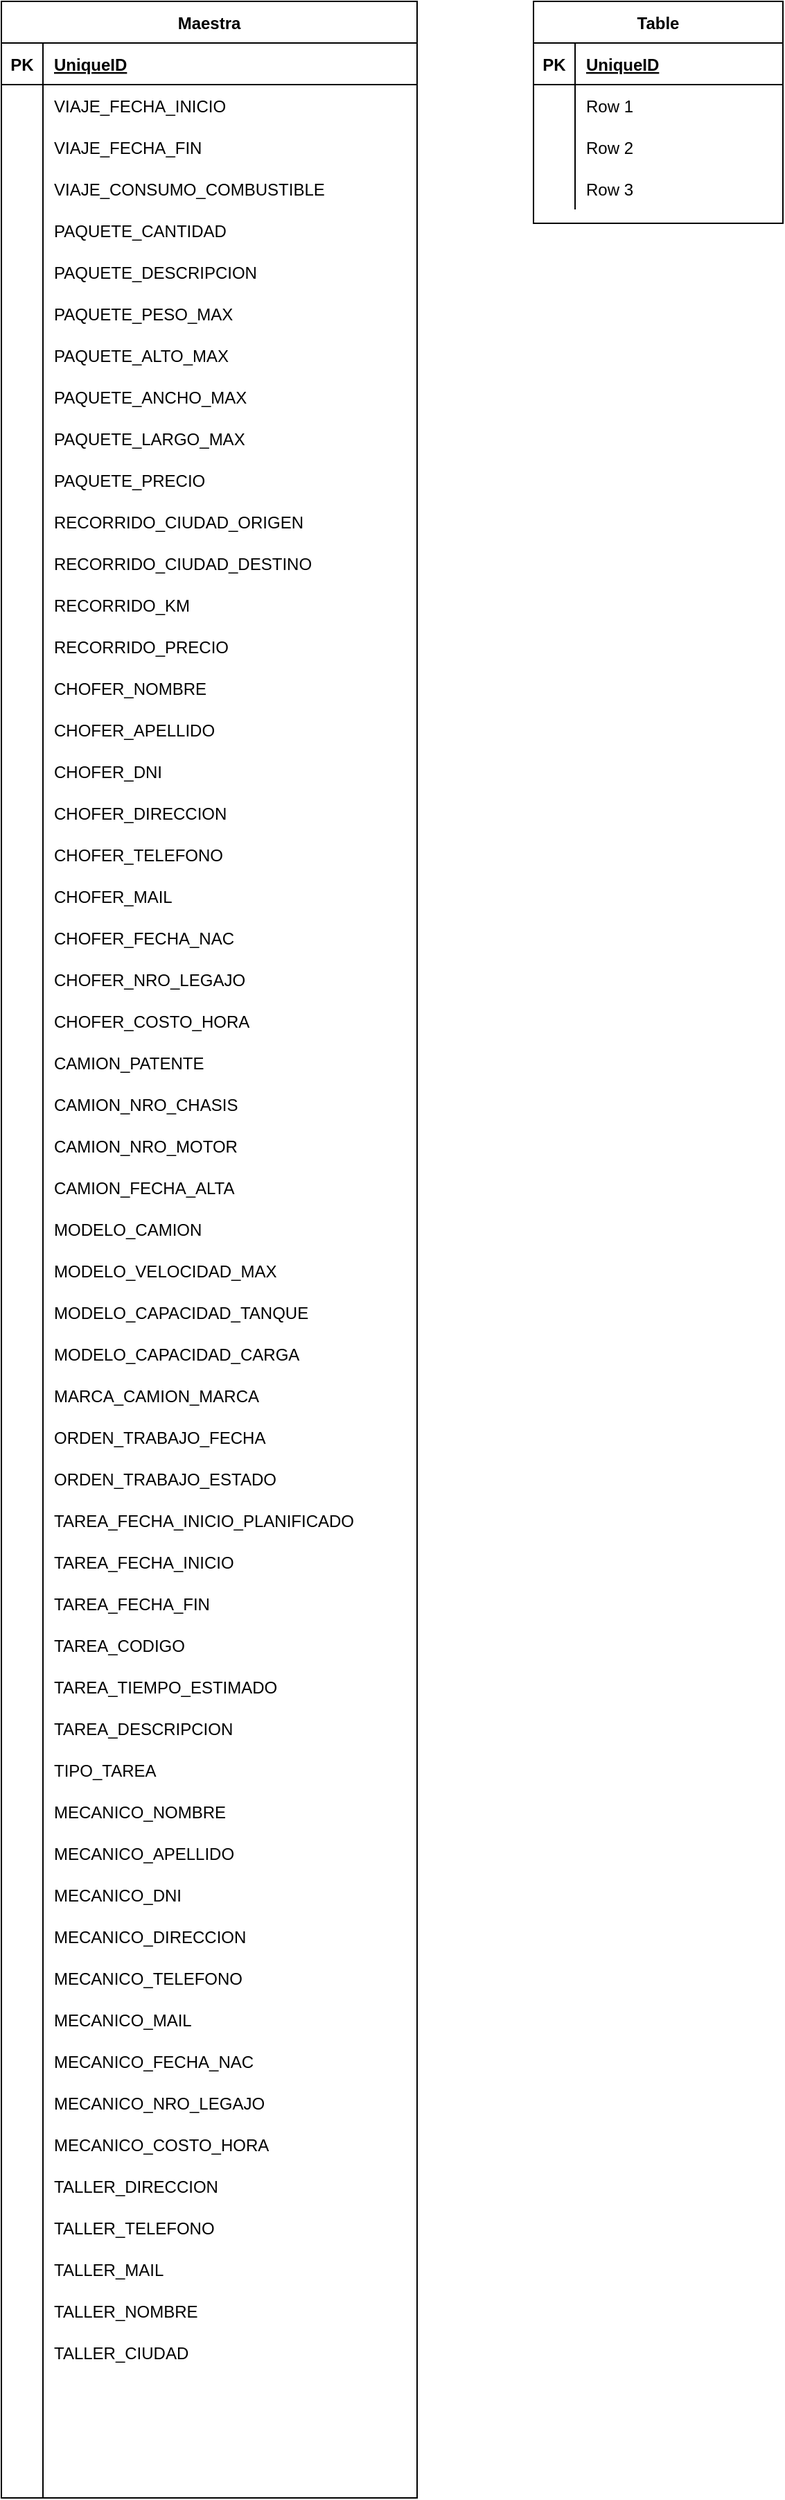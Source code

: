 <mxfile version="14.9.6" type="device"><diagram id="6IigSW5zbwEDqUWG30RW" name="Página-1"><mxGraphModel dx="1320" dy="510" grid="1" gridSize="10" guides="1" tooltips="1" connect="1" arrows="1" fold="1" page="1" pageScale="1" pageWidth="827" pageHeight="1169" math="0" shadow="0"><root><mxCell id="0"/><mxCell id="1" parent="0"/><mxCell id="L3CfLS9jrRyJnpyv8TBC-4" value="Maestra" style="shape=table;startSize=30;container=1;collapsible=1;childLayout=tableLayout;fixedRows=1;rowLines=0;fontStyle=1;align=center;resizeLast=1;" vertex="1" parent="1"><mxGeometry x="30" y="30" width="300" height="1800" as="geometry"/></mxCell><mxCell id="L3CfLS9jrRyJnpyv8TBC-5" value="" style="shape=partialRectangle;collapsible=0;dropTarget=0;pointerEvents=0;fillColor=none;top=0;left=0;bottom=1;right=0;points=[[0,0.5],[1,0.5]];portConstraint=eastwest;" vertex="1" parent="L3CfLS9jrRyJnpyv8TBC-4"><mxGeometry y="30" width="300" height="30" as="geometry"/></mxCell><mxCell id="L3CfLS9jrRyJnpyv8TBC-6" value="PK" style="shape=partialRectangle;connectable=0;fillColor=none;top=0;left=0;bottom=0;right=0;fontStyle=1;overflow=hidden;" vertex="1" parent="L3CfLS9jrRyJnpyv8TBC-5"><mxGeometry width="30" height="30" as="geometry"/></mxCell><mxCell id="L3CfLS9jrRyJnpyv8TBC-7" value="UniqueID" style="shape=partialRectangle;connectable=0;fillColor=none;top=0;left=0;bottom=0;right=0;align=left;spacingLeft=6;fontStyle=5;overflow=hidden;" vertex="1" parent="L3CfLS9jrRyJnpyv8TBC-5"><mxGeometry x="30" width="270" height="30" as="geometry"/></mxCell><mxCell id="L3CfLS9jrRyJnpyv8TBC-8" value="" style="shape=partialRectangle;collapsible=0;dropTarget=0;pointerEvents=0;fillColor=none;top=0;left=0;bottom=0;right=0;points=[[0,0.5],[1,0.5]];portConstraint=eastwest;" vertex="1" parent="L3CfLS9jrRyJnpyv8TBC-4"><mxGeometry y="60" width="300" height="30" as="geometry"/></mxCell><mxCell id="L3CfLS9jrRyJnpyv8TBC-9" value="" style="shape=partialRectangle;connectable=0;fillColor=none;top=0;left=0;bottom=0;right=0;editable=1;overflow=hidden;" vertex="1" parent="L3CfLS9jrRyJnpyv8TBC-8"><mxGeometry width="30" height="30" as="geometry"/></mxCell><mxCell id="L3CfLS9jrRyJnpyv8TBC-10" value="VIAJE_FECHA_INICIO" style="shape=partialRectangle;connectable=0;fillColor=none;top=0;left=0;bottom=0;right=0;align=left;spacingLeft=6;overflow=hidden;" vertex="1" parent="L3CfLS9jrRyJnpyv8TBC-8"><mxGeometry x="30" width="270" height="30" as="geometry"/></mxCell><mxCell id="L3CfLS9jrRyJnpyv8TBC-11" value="" style="shape=partialRectangle;collapsible=0;dropTarget=0;pointerEvents=0;fillColor=none;top=0;left=0;bottom=0;right=0;points=[[0,0.5],[1,0.5]];portConstraint=eastwest;" vertex="1" parent="L3CfLS9jrRyJnpyv8TBC-4"><mxGeometry y="90" width="300" height="30" as="geometry"/></mxCell><mxCell id="L3CfLS9jrRyJnpyv8TBC-12" value="" style="shape=partialRectangle;connectable=0;fillColor=none;top=0;left=0;bottom=0;right=0;editable=1;overflow=hidden;" vertex="1" parent="L3CfLS9jrRyJnpyv8TBC-11"><mxGeometry width="30" height="30" as="geometry"/></mxCell><mxCell id="L3CfLS9jrRyJnpyv8TBC-13" value="VIAJE_FECHA_FIN" style="shape=partialRectangle;connectable=0;fillColor=none;top=0;left=0;bottom=0;right=0;align=left;spacingLeft=6;overflow=hidden;" vertex="1" parent="L3CfLS9jrRyJnpyv8TBC-11"><mxGeometry x="30" width="270" height="30" as="geometry"/></mxCell><mxCell id="L3CfLS9jrRyJnpyv8TBC-14" value="" style="shape=partialRectangle;collapsible=0;dropTarget=0;pointerEvents=0;fillColor=none;top=0;left=0;bottom=0;right=0;points=[[0,0.5],[1,0.5]];portConstraint=eastwest;" vertex="1" parent="L3CfLS9jrRyJnpyv8TBC-4"><mxGeometry y="120" width="300" height="30" as="geometry"/></mxCell><mxCell id="L3CfLS9jrRyJnpyv8TBC-15" value="" style="shape=partialRectangle;connectable=0;fillColor=none;top=0;left=0;bottom=0;right=0;editable=1;overflow=hidden;" vertex="1" parent="L3CfLS9jrRyJnpyv8TBC-14"><mxGeometry width="30" height="30" as="geometry"/></mxCell><mxCell id="L3CfLS9jrRyJnpyv8TBC-16" value="VIAJE_CONSUMO_COMBUSTIBLE" style="shape=partialRectangle;connectable=0;fillColor=none;top=0;left=0;bottom=0;right=0;align=left;spacingLeft=6;overflow=hidden;" vertex="1" parent="L3CfLS9jrRyJnpyv8TBC-14"><mxGeometry x="30" width="270" height="30" as="geometry"/></mxCell><mxCell id="L3CfLS9jrRyJnpyv8TBC-25" value="" style="shape=partialRectangle;collapsible=0;dropTarget=0;pointerEvents=0;fillColor=none;top=0;left=0;bottom=0;right=0;points=[[0,0.5],[1,0.5]];portConstraint=eastwest;" vertex="1" parent="L3CfLS9jrRyJnpyv8TBC-4"><mxGeometry y="150" width="300" height="30" as="geometry"/></mxCell><mxCell id="L3CfLS9jrRyJnpyv8TBC-26" value="" style="shape=partialRectangle;connectable=0;fillColor=none;top=0;left=0;bottom=0;right=0;editable=1;overflow=hidden;" vertex="1" parent="L3CfLS9jrRyJnpyv8TBC-25"><mxGeometry width="30" height="30" as="geometry"/></mxCell><mxCell id="L3CfLS9jrRyJnpyv8TBC-27" value="PAQUETE_CANTIDAD" style="shape=partialRectangle;connectable=0;fillColor=none;top=0;left=0;bottom=0;right=0;align=left;spacingLeft=6;overflow=hidden;" vertex="1" parent="L3CfLS9jrRyJnpyv8TBC-25"><mxGeometry x="30" width="270" height="30" as="geometry"/></mxCell><mxCell id="L3CfLS9jrRyJnpyv8TBC-28" value="" style="shape=partialRectangle;collapsible=0;dropTarget=0;pointerEvents=0;fillColor=none;top=0;left=0;bottom=0;right=0;points=[[0,0.5],[1,0.5]];portConstraint=eastwest;" vertex="1" parent="L3CfLS9jrRyJnpyv8TBC-4"><mxGeometry y="180" width="300" height="30" as="geometry"/></mxCell><mxCell id="L3CfLS9jrRyJnpyv8TBC-29" value="" style="shape=partialRectangle;connectable=0;fillColor=none;top=0;left=0;bottom=0;right=0;editable=1;overflow=hidden;" vertex="1" parent="L3CfLS9jrRyJnpyv8TBC-28"><mxGeometry width="30" height="30" as="geometry"/></mxCell><mxCell id="L3CfLS9jrRyJnpyv8TBC-30" value="PAQUETE_DESCRIPCION" style="shape=partialRectangle;connectable=0;fillColor=none;top=0;left=0;bottom=0;right=0;align=left;spacingLeft=6;overflow=hidden;" vertex="1" parent="L3CfLS9jrRyJnpyv8TBC-28"><mxGeometry x="30" width="270" height="30" as="geometry"/></mxCell><mxCell id="L3CfLS9jrRyJnpyv8TBC-31" value="" style="shape=partialRectangle;collapsible=0;dropTarget=0;pointerEvents=0;fillColor=none;top=0;left=0;bottom=0;right=0;points=[[0,0.5],[1,0.5]];portConstraint=eastwest;" vertex="1" parent="L3CfLS9jrRyJnpyv8TBC-4"><mxGeometry y="210" width="300" height="30" as="geometry"/></mxCell><mxCell id="L3CfLS9jrRyJnpyv8TBC-32" value="" style="shape=partialRectangle;connectable=0;fillColor=none;top=0;left=0;bottom=0;right=0;editable=1;overflow=hidden;" vertex="1" parent="L3CfLS9jrRyJnpyv8TBC-31"><mxGeometry width="30" height="30" as="geometry"/></mxCell><mxCell id="L3CfLS9jrRyJnpyv8TBC-33" value="PAQUETE_PESO_MAX" style="shape=partialRectangle;connectable=0;fillColor=none;top=0;left=0;bottom=0;right=0;align=left;spacingLeft=6;overflow=hidden;" vertex="1" parent="L3CfLS9jrRyJnpyv8TBC-31"><mxGeometry x="30" width="270" height="30" as="geometry"/></mxCell><mxCell id="L3CfLS9jrRyJnpyv8TBC-34" value="" style="shape=partialRectangle;collapsible=0;dropTarget=0;pointerEvents=0;fillColor=none;top=0;left=0;bottom=0;right=0;points=[[0,0.5],[1,0.5]];portConstraint=eastwest;" vertex="1" parent="L3CfLS9jrRyJnpyv8TBC-4"><mxGeometry y="240" width="300" height="30" as="geometry"/></mxCell><mxCell id="L3CfLS9jrRyJnpyv8TBC-35" value="" style="shape=partialRectangle;connectable=0;fillColor=none;top=0;left=0;bottom=0;right=0;editable=1;overflow=hidden;" vertex="1" parent="L3CfLS9jrRyJnpyv8TBC-34"><mxGeometry width="30" height="30" as="geometry"/></mxCell><mxCell id="L3CfLS9jrRyJnpyv8TBC-36" value="PAQUETE_ALTO_MAX" style="shape=partialRectangle;connectable=0;fillColor=none;top=0;left=0;bottom=0;right=0;align=left;spacingLeft=6;overflow=hidden;" vertex="1" parent="L3CfLS9jrRyJnpyv8TBC-34"><mxGeometry x="30" width="270" height="30" as="geometry"/></mxCell><mxCell id="L3CfLS9jrRyJnpyv8TBC-37" value="" style="shape=partialRectangle;collapsible=0;dropTarget=0;pointerEvents=0;fillColor=none;top=0;left=0;bottom=0;right=0;points=[[0,0.5],[1,0.5]];portConstraint=eastwest;" vertex="1" parent="L3CfLS9jrRyJnpyv8TBC-4"><mxGeometry y="270" width="300" height="30" as="geometry"/></mxCell><mxCell id="L3CfLS9jrRyJnpyv8TBC-38" value="" style="shape=partialRectangle;connectable=0;fillColor=none;top=0;left=0;bottom=0;right=0;editable=1;overflow=hidden;" vertex="1" parent="L3CfLS9jrRyJnpyv8TBC-37"><mxGeometry width="30" height="30" as="geometry"/></mxCell><mxCell id="L3CfLS9jrRyJnpyv8TBC-39" value="PAQUETE_ANCHO_MAX" style="shape=partialRectangle;connectable=0;fillColor=none;top=0;left=0;bottom=0;right=0;align=left;spacingLeft=6;overflow=hidden;" vertex="1" parent="L3CfLS9jrRyJnpyv8TBC-37"><mxGeometry x="30" width="270" height="30" as="geometry"/></mxCell><mxCell id="L3CfLS9jrRyJnpyv8TBC-40" value="" style="shape=partialRectangle;collapsible=0;dropTarget=0;pointerEvents=0;fillColor=none;top=0;left=0;bottom=0;right=0;points=[[0,0.5],[1,0.5]];portConstraint=eastwest;" vertex="1" parent="L3CfLS9jrRyJnpyv8TBC-4"><mxGeometry y="300" width="300" height="30" as="geometry"/></mxCell><mxCell id="L3CfLS9jrRyJnpyv8TBC-41" value="" style="shape=partialRectangle;connectable=0;fillColor=none;top=0;left=0;bottom=0;right=0;editable=1;overflow=hidden;" vertex="1" parent="L3CfLS9jrRyJnpyv8TBC-40"><mxGeometry width="30" height="30" as="geometry"/></mxCell><mxCell id="L3CfLS9jrRyJnpyv8TBC-42" value="PAQUETE_LARGO_MAX" style="shape=partialRectangle;connectable=0;fillColor=none;top=0;left=0;bottom=0;right=0;align=left;spacingLeft=6;overflow=hidden;" vertex="1" parent="L3CfLS9jrRyJnpyv8TBC-40"><mxGeometry x="30" width="270" height="30" as="geometry"/></mxCell><mxCell id="L3CfLS9jrRyJnpyv8TBC-43" value="" style="shape=partialRectangle;collapsible=0;dropTarget=0;pointerEvents=0;fillColor=none;top=0;left=0;bottom=0;right=0;points=[[0,0.5],[1,0.5]];portConstraint=eastwest;" vertex="1" parent="L3CfLS9jrRyJnpyv8TBC-4"><mxGeometry y="330" width="300" height="30" as="geometry"/></mxCell><mxCell id="L3CfLS9jrRyJnpyv8TBC-44" value="" style="shape=partialRectangle;connectable=0;fillColor=none;top=0;left=0;bottom=0;right=0;editable=1;overflow=hidden;" vertex="1" parent="L3CfLS9jrRyJnpyv8TBC-43"><mxGeometry width="30" height="30" as="geometry"/></mxCell><mxCell id="L3CfLS9jrRyJnpyv8TBC-45" value="PAQUETE_PRECIO" style="shape=partialRectangle;connectable=0;fillColor=none;top=0;left=0;bottom=0;right=0;align=left;spacingLeft=6;overflow=hidden;" vertex="1" parent="L3CfLS9jrRyJnpyv8TBC-43"><mxGeometry x="30" width="270" height="30" as="geometry"/></mxCell><mxCell id="L3CfLS9jrRyJnpyv8TBC-46" value="" style="shape=partialRectangle;collapsible=0;dropTarget=0;pointerEvents=0;fillColor=none;top=0;left=0;bottom=0;right=0;points=[[0,0.5],[1,0.5]];portConstraint=eastwest;" vertex="1" parent="L3CfLS9jrRyJnpyv8TBC-4"><mxGeometry y="360" width="300" height="30" as="geometry"/></mxCell><mxCell id="L3CfLS9jrRyJnpyv8TBC-47" value="" style="shape=partialRectangle;connectable=0;fillColor=none;top=0;left=0;bottom=0;right=0;editable=1;overflow=hidden;" vertex="1" parent="L3CfLS9jrRyJnpyv8TBC-46"><mxGeometry width="30" height="30" as="geometry"/></mxCell><mxCell id="L3CfLS9jrRyJnpyv8TBC-48" value="RECORRIDO_CIUDAD_ORIGEN" style="shape=partialRectangle;connectable=0;fillColor=none;top=0;left=0;bottom=0;right=0;align=left;spacingLeft=6;overflow=hidden;" vertex="1" parent="L3CfLS9jrRyJnpyv8TBC-46"><mxGeometry x="30" width="270" height="30" as="geometry"/></mxCell><mxCell id="L3CfLS9jrRyJnpyv8TBC-49" value="" style="shape=partialRectangle;collapsible=0;dropTarget=0;pointerEvents=0;fillColor=none;top=0;left=0;bottom=0;right=0;points=[[0,0.5],[1,0.5]];portConstraint=eastwest;" vertex="1" parent="L3CfLS9jrRyJnpyv8TBC-4"><mxGeometry y="390" width="300" height="30" as="geometry"/></mxCell><mxCell id="L3CfLS9jrRyJnpyv8TBC-50" value="" style="shape=partialRectangle;connectable=0;fillColor=none;top=0;left=0;bottom=0;right=0;editable=1;overflow=hidden;" vertex="1" parent="L3CfLS9jrRyJnpyv8TBC-49"><mxGeometry width="30" height="30" as="geometry"/></mxCell><mxCell id="L3CfLS9jrRyJnpyv8TBC-51" value="RECORRIDO_CIUDAD_DESTINO" style="shape=partialRectangle;connectable=0;fillColor=none;top=0;left=0;bottom=0;right=0;align=left;spacingLeft=6;overflow=hidden;" vertex="1" parent="L3CfLS9jrRyJnpyv8TBC-49"><mxGeometry x="30" width="270" height="30" as="geometry"/></mxCell><mxCell id="L3CfLS9jrRyJnpyv8TBC-52" value="" style="shape=partialRectangle;collapsible=0;dropTarget=0;pointerEvents=0;fillColor=none;top=0;left=0;bottom=0;right=0;points=[[0,0.5],[1,0.5]];portConstraint=eastwest;" vertex="1" parent="L3CfLS9jrRyJnpyv8TBC-4"><mxGeometry y="420" width="300" height="30" as="geometry"/></mxCell><mxCell id="L3CfLS9jrRyJnpyv8TBC-53" value="" style="shape=partialRectangle;connectable=0;fillColor=none;top=0;left=0;bottom=0;right=0;editable=1;overflow=hidden;" vertex="1" parent="L3CfLS9jrRyJnpyv8TBC-52"><mxGeometry width="30" height="30" as="geometry"/></mxCell><mxCell id="L3CfLS9jrRyJnpyv8TBC-54" value="RECORRIDO_KM" style="shape=partialRectangle;connectable=0;fillColor=none;top=0;left=0;bottom=0;right=0;align=left;spacingLeft=6;overflow=hidden;" vertex="1" parent="L3CfLS9jrRyJnpyv8TBC-52"><mxGeometry x="30" width="270" height="30" as="geometry"/></mxCell><mxCell id="L3CfLS9jrRyJnpyv8TBC-55" value="" style="shape=partialRectangle;collapsible=0;dropTarget=0;pointerEvents=0;fillColor=none;top=0;left=0;bottom=0;right=0;points=[[0,0.5],[1,0.5]];portConstraint=eastwest;" vertex="1" parent="L3CfLS9jrRyJnpyv8TBC-4"><mxGeometry y="450" width="300" height="30" as="geometry"/></mxCell><mxCell id="L3CfLS9jrRyJnpyv8TBC-56" value="" style="shape=partialRectangle;connectable=0;fillColor=none;top=0;left=0;bottom=0;right=0;editable=1;overflow=hidden;" vertex="1" parent="L3CfLS9jrRyJnpyv8TBC-55"><mxGeometry width="30" height="30" as="geometry"/></mxCell><mxCell id="L3CfLS9jrRyJnpyv8TBC-57" value="RECORRIDO_PRECIO" style="shape=partialRectangle;connectable=0;fillColor=none;top=0;left=0;bottom=0;right=0;align=left;spacingLeft=6;overflow=hidden;" vertex="1" parent="L3CfLS9jrRyJnpyv8TBC-55"><mxGeometry x="30" width="270" height="30" as="geometry"/></mxCell><mxCell id="L3CfLS9jrRyJnpyv8TBC-58" value="" style="shape=partialRectangle;collapsible=0;dropTarget=0;pointerEvents=0;fillColor=none;top=0;left=0;bottom=0;right=0;points=[[0,0.5],[1,0.5]];portConstraint=eastwest;" vertex="1" parent="L3CfLS9jrRyJnpyv8TBC-4"><mxGeometry y="480" width="300" height="30" as="geometry"/></mxCell><mxCell id="L3CfLS9jrRyJnpyv8TBC-59" value="" style="shape=partialRectangle;connectable=0;fillColor=none;top=0;left=0;bottom=0;right=0;editable=1;overflow=hidden;" vertex="1" parent="L3CfLS9jrRyJnpyv8TBC-58"><mxGeometry width="30" height="30" as="geometry"/></mxCell><mxCell id="L3CfLS9jrRyJnpyv8TBC-60" value="CHOFER_NOMBRE" style="shape=partialRectangle;connectable=0;fillColor=none;top=0;left=0;bottom=0;right=0;align=left;spacingLeft=6;overflow=hidden;" vertex="1" parent="L3CfLS9jrRyJnpyv8TBC-58"><mxGeometry x="30" width="270" height="30" as="geometry"/></mxCell><mxCell id="L3CfLS9jrRyJnpyv8TBC-61" value="" style="shape=partialRectangle;collapsible=0;dropTarget=0;pointerEvents=0;fillColor=none;top=0;left=0;bottom=0;right=0;points=[[0,0.5],[1,0.5]];portConstraint=eastwest;" vertex="1" parent="L3CfLS9jrRyJnpyv8TBC-4"><mxGeometry y="510" width="300" height="30" as="geometry"/></mxCell><mxCell id="L3CfLS9jrRyJnpyv8TBC-62" value="" style="shape=partialRectangle;connectable=0;fillColor=none;top=0;left=0;bottom=0;right=0;editable=1;overflow=hidden;" vertex="1" parent="L3CfLS9jrRyJnpyv8TBC-61"><mxGeometry width="30" height="30" as="geometry"/></mxCell><mxCell id="L3CfLS9jrRyJnpyv8TBC-63" value="CHOFER_APELLIDO" style="shape=partialRectangle;connectable=0;fillColor=none;top=0;left=0;bottom=0;right=0;align=left;spacingLeft=6;overflow=hidden;" vertex="1" parent="L3CfLS9jrRyJnpyv8TBC-61"><mxGeometry x="30" width="270" height="30" as="geometry"/></mxCell><mxCell id="L3CfLS9jrRyJnpyv8TBC-64" value="" style="shape=partialRectangle;collapsible=0;dropTarget=0;pointerEvents=0;fillColor=none;top=0;left=0;bottom=0;right=0;points=[[0,0.5],[1,0.5]];portConstraint=eastwest;" vertex="1" parent="L3CfLS9jrRyJnpyv8TBC-4"><mxGeometry y="540" width="300" height="30" as="geometry"/></mxCell><mxCell id="L3CfLS9jrRyJnpyv8TBC-65" value="" style="shape=partialRectangle;connectable=0;fillColor=none;top=0;left=0;bottom=0;right=0;editable=1;overflow=hidden;" vertex="1" parent="L3CfLS9jrRyJnpyv8TBC-64"><mxGeometry width="30" height="30" as="geometry"/></mxCell><mxCell id="L3CfLS9jrRyJnpyv8TBC-66" value="CHOFER_DNI" style="shape=partialRectangle;connectable=0;fillColor=none;top=0;left=0;bottom=0;right=0;align=left;spacingLeft=6;overflow=hidden;" vertex="1" parent="L3CfLS9jrRyJnpyv8TBC-64"><mxGeometry x="30" width="270" height="30" as="geometry"/></mxCell><mxCell id="L3CfLS9jrRyJnpyv8TBC-67" value="" style="shape=partialRectangle;collapsible=0;dropTarget=0;pointerEvents=0;fillColor=none;top=0;left=0;bottom=0;right=0;points=[[0,0.5],[1,0.5]];portConstraint=eastwest;" vertex="1" parent="L3CfLS9jrRyJnpyv8TBC-4"><mxGeometry y="570" width="300" height="30" as="geometry"/></mxCell><mxCell id="L3CfLS9jrRyJnpyv8TBC-68" value="" style="shape=partialRectangle;connectable=0;fillColor=none;top=0;left=0;bottom=0;right=0;editable=1;overflow=hidden;" vertex="1" parent="L3CfLS9jrRyJnpyv8TBC-67"><mxGeometry width="30" height="30" as="geometry"/></mxCell><mxCell id="L3CfLS9jrRyJnpyv8TBC-69" value="CHOFER_DIRECCION" style="shape=partialRectangle;connectable=0;fillColor=none;top=0;left=0;bottom=0;right=0;align=left;spacingLeft=6;overflow=hidden;" vertex="1" parent="L3CfLS9jrRyJnpyv8TBC-67"><mxGeometry x="30" width="270" height="30" as="geometry"/></mxCell><mxCell id="L3CfLS9jrRyJnpyv8TBC-70" value="" style="shape=partialRectangle;collapsible=0;dropTarget=0;pointerEvents=0;fillColor=none;top=0;left=0;bottom=0;right=0;points=[[0,0.5],[1,0.5]];portConstraint=eastwest;" vertex="1" parent="L3CfLS9jrRyJnpyv8TBC-4"><mxGeometry y="600" width="300" height="30" as="geometry"/></mxCell><mxCell id="L3CfLS9jrRyJnpyv8TBC-71" value="" style="shape=partialRectangle;connectable=0;fillColor=none;top=0;left=0;bottom=0;right=0;editable=1;overflow=hidden;" vertex="1" parent="L3CfLS9jrRyJnpyv8TBC-70"><mxGeometry width="30" height="30" as="geometry"/></mxCell><mxCell id="L3CfLS9jrRyJnpyv8TBC-72" value="CHOFER_TELEFONO" style="shape=partialRectangle;connectable=0;fillColor=none;top=0;left=0;bottom=0;right=0;align=left;spacingLeft=6;overflow=hidden;" vertex="1" parent="L3CfLS9jrRyJnpyv8TBC-70"><mxGeometry x="30" width="270" height="30" as="geometry"/></mxCell><mxCell id="L3CfLS9jrRyJnpyv8TBC-73" value="" style="shape=partialRectangle;collapsible=0;dropTarget=0;pointerEvents=0;fillColor=none;top=0;left=0;bottom=0;right=0;points=[[0,0.5],[1,0.5]];portConstraint=eastwest;" vertex="1" parent="L3CfLS9jrRyJnpyv8TBC-4"><mxGeometry y="630" width="300" height="30" as="geometry"/></mxCell><mxCell id="L3CfLS9jrRyJnpyv8TBC-74" value="" style="shape=partialRectangle;connectable=0;fillColor=none;top=0;left=0;bottom=0;right=0;editable=1;overflow=hidden;" vertex="1" parent="L3CfLS9jrRyJnpyv8TBC-73"><mxGeometry width="30" height="30" as="geometry"/></mxCell><mxCell id="L3CfLS9jrRyJnpyv8TBC-75" value="CHOFER_MAIL" style="shape=partialRectangle;connectable=0;fillColor=none;top=0;left=0;bottom=0;right=0;align=left;spacingLeft=6;overflow=hidden;" vertex="1" parent="L3CfLS9jrRyJnpyv8TBC-73"><mxGeometry x="30" width="270" height="30" as="geometry"/></mxCell><mxCell id="L3CfLS9jrRyJnpyv8TBC-76" value="" style="shape=partialRectangle;collapsible=0;dropTarget=0;pointerEvents=0;fillColor=none;top=0;left=0;bottom=0;right=0;points=[[0,0.5],[1,0.5]];portConstraint=eastwest;" vertex="1" parent="L3CfLS9jrRyJnpyv8TBC-4"><mxGeometry y="660" width="300" height="30" as="geometry"/></mxCell><mxCell id="L3CfLS9jrRyJnpyv8TBC-77" value="" style="shape=partialRectangle;connectable=0;fillColor=none;top=0;left=0;bottom=0;right=0;editable=1;overflow=hidden;" vertex="1" parent="L3CfLS9jrRyJnpyv8TBC-76"><mxGeometry width="30" height="30" as="geometry"/></mxCell><mxCell id="L3CfLS9jrRyJnpyv8TBC-78" value="CHOFER_FECHA_NAC" style="shape=partialRectangle;connectable=0;fillColor=none;top=0;left=0;bottom=0;right=0;align=left;spacingLeft=6;overflow=hidden;" vertex="1" parent="L3CfLS9jrRyJnpyv8TBC-76"><mxGeometry x="30" width="270" height="30" as="geometry"/></mxCell><mxCell id="L3CfLS9jrRyJnpyv8TBC-79" value="" style="shape=partialRectangle;collapsible=0;dropTarget=0;pointerEvents=0;fillColor=none;top=0;left=0;bottom=0;right=0;points=[[0,0.5],[1,0.5]];portConstraint=eastwest;" vertex="1" parent="L3CfLS9jrRyJnpyv8TBC-4"><mxGeometry y="690" width="300" height="30" as="geometry"/></mxCell><mxCell id="L3CfLS9jrRyJnpyv8TBC-80" value="" style="shape=partialRectangle;connectable=0;fillColor=none;top=0;left=0;bottom=0;right=0;editable=1;overflow=hidden;" vertex="1" parent="L3CfLS9jrRyJnpyv8TBC-79"><mxGeometry width="30" height="30" as="geometry"/></mxCell><mxCell id="L3CfLS9jrRyJnpyv8TBC-81" value="CHOFER_NRO_LEGAJO" style="shape=partialRectangle;connectable=0;fillColor=none;top=0;left=0;bottom=0;right=0;align=left;spacingLeft=6;overflow=hidden;" vertex="1" parent="L3CfLS9jrRyJnpyv8TBC-79"><mxGeometry x="30" width="270" height="30" as="geometry"/></mxCell><mxCell id="L3CfLS9jrRyJnpyv8TBC-82" value="" style="shape=partialRectangle;collapsible=0;dropTarget=0;pointerEvents=0;fillColor=none;top=0;left=0;bottom=0;right=0;points=[[0,0.5],[1,0.5]];portConstraint=eastwest;" vertex="1" parent="L3CfLS9jrRyJnpyv8TBC-4"><mxGeometry y="720" width="300" height="30" as="geometry"/></mxCell><mxCell id="L3CfLS9jrRyJnpyv8TBC-83" value="" style="shape=partialRectangle;connectable=0;fillColor=none;top=0;left=0;bottom=0;right=0;editable=1;overflow=hidden;" vertex="1" parent="L3CfLS9jrRyJnpyv8TBC-82"><mxGeometry width="30" height="30" as="geometry"/></mxCell><mxCell id="L3CfLS9jrRyJnpyv8TBC-84" value="CHOFER_COSTO_HORA" style="shape=partialRectangle;connectable=0;fillColor=none;top=0;left=0;bottom=0;right=0;align=left;spacingLeft=6;overflow=hidden;" vertex="1" parent="L3CfLS9jrRyJnpyv8TBC-82"><mxGeometry x="30" width="270" height="30" as="geometry"/></mxCell><mxCell id="L3CfLS9jrRyJnpyv8TBC-85" value="" style="shape=partialRectangle;collapsible=0;dropTarget=0;pointerEvents=0;fillColor=none;top=0;left=0;bottom=0;right=0;points=[[0,0.5],[1,0.5]];portConstraint=eastwest;" vertex="1" parent="L3CfLS9jrRyJnpyv8TBC-4"><mxGeometry y="750" width="300" height="30" as="geometry"/></mxCell><mxCell id="L3CfLS9jrRyJnpyv8TBC-86" value="" style="shape=partialRectangle;connectable=0;fillColor=none;top=0;left=0;bottom=0;right=0;editable=1;overflow=hidden;" vertex="1" parent="L3CfLS9jrRyJnpyv8TBC-85"><mxGeometry width="30" height="30" as="geometry"/></mxCell><mxCell id="L3CfLS9jrRyJnpyv8TBC-87" value="CAMION_PATENTE" style="shape=partialRectangle;connectable=0;fillColor=none;top=0;left=0;bottom=0;right=0;align=left;spacingLeft=6;overflow=hidden;" vertex="1" parent="L3CfLS9jrRyJnpyv8TBC-85"><mxGeometry x="30" width="270" height="30" as="geometry"/></mxCell><mxCell id="L3CfLS9jrRyJnpyv8TBC-88" value="" style="shape=partialRectangle;collapsible=0;dropTarget=0;pointerEvents=0;fillColor=none;top=0;left=0;bottom=0;right=0;points=[[0,0.5],[1,0.5]];portConstraint=eastwest;" vertex="1" parent="L3CfLS9jrRyJnpyv8TBC-4"><mxGeometry y="780" width="300" height="30" as="geometry"/></mxCell><mxCell id="L3CfLS9jrRyJnpyv8TBC-89" value="" style="shape=partialRectangle;connectable=0;fillColor=none;top=0;left=0;bottom=0;right=0;editable=1;overflow=hidden;" vertex="1" parent="L3CfLS9jrRyJnpyv8TBC-88"><mxGeometry width="30" height="30" as="geometry"/></mxCell><mxCell id="L3CfLS9jrRyJnpyv8TBC-90" value="CAMION_NRO_CHASIS" style="shape=partialRectangle;connectable=0;fillColor=none;top=0;left=0;bottom=0;right=0;align=left;spacingLeft=6;overflow=hidden;" vertex="1" parent="L3CfLS9jrRyJnpyv8TBC-88"><mxGeometry x="30" width="270" height="30" as="geometry"/></mxCell><mxCell id="L3CfLS9jrRyJnpyv8TBC-91" value="" style="shape=partialRectangle;collapsible=0;dropTarget=0;pointerEvents=0;fillColor=none;top=0;left=0;bottom=0;right=0;points=[[0,0.5],[1,0.5]];portConstraint=eastwest;" vertex="1" parent="L3CfLS9jrRyJnpyv8TBC-4"><mxGeometry y="810" width="300" height="30" as="geometry"/></mxCell><mxCell id="L3CfLS9jrRyJnpyv8TBC-92" value="" style="shape=partialRectangle;connectable=0;fillColor=none;top=0;left=0;bottom=0;right=0;editable=1;overflow=hidden;" vertex="1" parent="L3CfLS9jrRyJnpyv8TBC-91"><mxGeometry width="30" height="30" as="geometry"/></mxCell><mxCell id="L3CfLS9jrRyJnpyv8TBC-93" value="CAMION_NRO_MOTOR" style="shape=partialRectangle;connectable=0;fillColor=none;top=0;left=0;bottom=0;right=0;align=left;spacingLeft=6;overflow=hidden;" vertex="1" parent="L3CfLS9jrRyJnpyv8TBC-91"><mxGeometry x="30" width="270" height="30" as="geometry"/></mxCell><mxCell id="L3CfLS9jrRyJnpyv8TBC-94" value="" style="shape=partialRectangle;collapsible=0;dropTarget=0;pointerEvents=0;fillColor=none;top=0;left=0;bottom=0;right=0;points=[[0,0.5],[1,0.5]];portConstraint=eastwest;" vertex="1" parent="L3CfLS9jrRyJnpyv8TBC-4"><mxGeometry y="840" width="300" height="30" as="geometry"/></mxCell><mxCell id="L3CfLS9jrRyJnpyv8TBC-95" value="" style="shape=partialRectangle;connectable=0;fillColor=none;top=0;left=0;bottom=0;right=0;editable=1;overflow=hidden;" vertex="1" parent="L3CfLS9jrRyJnpyv8TBC-94"><mxGeometry width="30" height="30" as="geometry"/></mxCell><mxCell id="L3CfLS9jrRyJnpyv8TBC-96" value="CAMION_FECHA_ALTA" style="shape=partialRectangle;connectable=0;fillColor=none;top=0;left=0;bottom=0;right=0;align=left;spacingLeft=6;overflow=hidden;" vertex="1" parent="L3CfLS9jrRyJnpyv8TBC-94"><mxGeometry x="30" width="270" height="30" as="geometry"/></mxCell><mxCell id="L3CfLS9jrRyJnpyv8TBC-97" value="" style="shape=partialRectangle;collapsible=0;dropTarget=0;pointerEvents=0;fillColor=none;top=0;left=0;bottom=0;right=0;points=[[0,0.5],[1,0.5]];portConstraint=eastwest;" vertex="1" parent="L3CfLS9jrRyJnpyv8TBC-4"><mxGeometry y="870" width="300" height="30" as="geometry"/></mxCell><mxCell id="L3CfLS9jrRyJnpyv8TBC-98" value="" style="shape=partialRectangle;connectable=0;fillColor=none;top=0;left=0;bottom=0;right=0;editable=1;overflow=hidden;" vertex="1" parent="L3CfLS9jrRyJnpyv8TBC-97"><mxGeometry width="30" height="30" as="geometry"/></mxCell><mxCell id="L3CfLS9jrRyJnpyv8TBC-99" value="MODELO_CAMION" style="shape=partialRectangle;connectable=0;fillColor=none;top=0;left=0;bottom=0;right=0;align=left;spacingLeft=6;overflow=hidden;" vertex="1" parent="L3CfLS9jrRyJnpyv8TBC-97"><mxGeometry x="30" width="270" height="30" as="geometry"/></mxCell><mxCell id="L3CfLS9jrRyJnpyv8TBC-100" value="" style="shape=partialRectangle;collapsible=0;dropTarget=0;pointerEvents=0;fillColor=none;top=0;left=0;bottom=0;right=0;points=[[0,0.5],[1,0.5]];portConstraint=eastwest;" vertex="1" parent="L3CfLS9jrRyJnpyv8TBC-4"><mxGeometry y="900" width="300" height="30" as="geometry"/></mxCell><mxCell id="L3CfLS9jrRyJnpyv8TBC-101" value="" style="shape=partialRectangle;connectable=0;fillColor=none;top=0;left=0;bottom=0;right=0;editable=1;overflow=hidden;" vertex="1" parent="L3CfLS9jrRyJnpyv8TBC-100"><mxGeometry width="30" height="30" as="geometry"/></mxCell><mxCell id="L3CfLS9jrRyJnpyv8TBC-102" value="MODELO_VELOCIDAD_MAX" style="shape=partialRectangle;connectable=0;fillColor=none;top=0;left=0;bottom=0;right=0;align=left;spacingLeft=6;overflow=hidden;" vertex="1" parent="L3CfLS9jrRyJnpyv8TBC-100"><mxGeometry x="30" width="270" height="30" as="geometry"/></mxCell><mxCell id="L3CfLS9jrRyJnpyv8TBC-103" value="" style="shape=partialRectangle;collapsible=0;dropTarget=0;pointerEvents=0;fillColor=none;top=0;left=0;bottom=0;right=0;points=[[0,0.5],[1,0.5]];portConstraint=eastwest;" vertex="1" parent="L3CfLS9jrRyJnpyv8TBC-4"><mxGeometry y="930" width="300" height="30" as="geometry"/></mxCell><mxCell id="L3CfLS9jrRyJnpyv8TBC-104" value="" style="shape=partialRectangle;connectable=0;fillColor=none;top=0;left=0;bottom=0;right=0;editable=1;overflow=hidden;" vertex="1" parent="L3CfLS9jrRyJnpyv8TBC-103"><mxGeometry width="30" height="30" as="geometry"/></mxCell><mxCell id="L3CfLS9jrRyJnpyv8TBC-105" value="MODELO_CAPACIDAD_TANQUE" style="shape=partialRectangle;connectable=0;fillColor=none;top=0;left=0;bottom=0;right=0;align=left;spacingLeft=6;overflow=hidden;" vertex="1" parent="L3CfLS9jrRyJnpyv8TBC-103"><mxGeometry x="30" width="270" height="30" as="geometry"/></mxCell><mxCell id="L3CfLS9jrRyJnpyv8TBC-106" value="" style="shape=partialRectangle;collapsible=0;dropTarget=0;pointerEvents=0;fillColor=none;top=0;left=0;bottom=0;right=0;points=[[0,0.5],[1,0.5]];portConstraint=eastwest;" vertex="1" parent="L3CfLS9jrRyJnpyv8TBC-4"><mxGeometry y="960" width="300" height="30" as="geometry"/></mxCell><mxCell id="L3CfLS9jrRyJnpyv8TBC-107" value="" style="shape=partialRectangle;connectable=0;fillColor=none;top=0;left=0;bottom=0;right=0;editable=1;overflow=hidden;" vertex="1" parent="L3CfLS9jrRyJnpyv8TBC-106"><mxGeometry width="30" height="30" as="geometry"/></mxCell><mxCell id="L3CfLS9jrRyJnpyv8TBC-108" value="MODELO_CAPACIDAD_CARGA" style="shape=partialRectangle;connectable=0;fillColor=none;top=0;left=0;bottom=0;right=0;align=left;spacingLeft=6;overflow=hidden;" vertex="1" parent="L3CfLS9jrRyJnpyv8TBC-106"><mxGeometry x="30" width="270" height="30" as="geometry"/></mxCell><mxCell id="L3CfLS9jrRyJnpyv8TBC-109" value="" style="shape=partialRectangle;collapsible=0;dropTarget=0;pointerEvents=0;fillColor=none;top=0;left=0;bottom=0;right=0;points=[[0,0.5],[1,0.5]];portConstraint=eastwest;" vertex="1" parent="L3CfLS9jrRyJnpyv8TBC-4"><mxGeometry y="990" width="300" height="30" as="geometry"/></mxCell><mxCell id="L3CfLS9jrRyJnpyv8TBC-110" value="" style="shape=partialRectangle;connectable=0;fillColor=none;top=0;left=0;bottom=0;right=0;editable=1;overflow=hidden;" vertex="1" parent="L3CfLS9jrRyJnpyv8TBC-109"><mxGeometry width="30" height="30" as="geometry"/></mxCell><mxCell id="L3CfLS9jrRyJnpyv8TBC-111" value="MARCA_CAMION_MARCA" style="shape=partialRectangle;connectable=0;fillColor=none;top=0;left=0;bottom=0;right=0;align=left;spacingLeft=6;overflow=hidden;" vertex="1" parent="L3CfLS9jrRyJnpyv8TBC-109"><mxGeometry x="30" width="270" height="30" as="geometry"/></mxCell><mxCell id="L3CfLS9jrRyJnpyv8TBC-112" value="" style="shape=partialRectangle;collapsible=0;dropTarget=0;pointerEvents=0;fillColor=none;top=0;left=0;bottom=0;right=0;points=[[0,0.5],[1,0.5]];portConstraint=eastwest;" vertex="1" parent="L3CfLS9jrRyJnpyv8TBC-4"><mxGeometry y="1020" width="300" height="30" as="geometry"/></mxCell><mxCell id="L3CfLS9jrRyJnpyv8TBC-113" value="" style="shape=partialRectangle;connectable=0;fillColor=none;top=0;left=0;bottom=0;right=0;editable=1;overflow=hidden;" vertex="1" parent="L3CfLS9jrRyJnpyv8TBC-112"><mxGeometry width="30" height="30" as="geometry"/></mxCell><mxCell id="L3CfLS9jrRyJnpyv8TBC-114" value="ORDEN_TRABAJO_FECHA" style="shape=partialRectangle;connectable=0;fillColor=none;top=0;left=0;bottom=0;right=0;align=left;spacingLeft=6;overflow=hidden;" vertex="1" parent="L3CfLS9jrRyJnpyv8TBC-112"><mxGeometry x="30" width="270" height="30" as="geometry"/></mxCell><mxCell id="L3CfLS9jrRyJnpyv8TBC-115" value="" style="shape=partialRectangle;collapsible=0;dropTarget=0;pointerEvents=0;fillColor=none;top=0;left=0;bottom=0;right=0;points=[[0,0.5],[1,0.5]];portConstraint=eastwest;" vertex="1" parent="L3CfLS9jrRyJnpyv8TBC-4"><mxGeometry y="1050" width="300" height="30" as="geometry"/></mxCell><mxCell id="L3CfLS9jrRyJnpyv8TBC-116" value="" style="shape=partialRectangle;connectable=0;fillColor=none;top=0;left=0;bottom=0;right=0;editable=1;overflow=hidden;" vertex="1" parent="L3CfLS9jrRyJnpyv8TBC-115"><mxGeometry width="30" height="30" as="geometry"/></mxCell><mxCell id="L3CfLS9jrRyJnpyv8TBC-117" value="ORDEN_TRABAJO_ESTADO" style="shape=partialRectangle;connectable=0;fillColor=none;top=0;left=0;bottom=0;right=0;align=left;spacingLeft=6;overflow=hidden;" vertex="1" parent="L3CfLS9jrRyJnpyv8TBC-115"><mxGeometry x="30" width="270" height="30" as="geometry"/></mxCell><mxCell id="L3CfLS9jrRyJnpyv8TBC-118" value="" style="shape=partialRectangle;collapsible=0;dropTarget=0;pointerEvents=0;fillColor=none;top=0;left=0;bottom=0;right=0;points=[[0,0.5],[1,0.5]];portConstraint=eastwest;" vertex="1" parent="L3CfLS9jrRyJnpyv8TBC-4"><mxGeometry y="1080" width="300" height="30" as="geometry"/></mxCell><mxCell id="L3CfLS9jrRyJnpyv8TBC-119" value="" style="shape=partialRectangle;connectable=0;fillColor=none;top=0;left=0;bottom=0;right=0;editable=1;overflow=hidden;" vertex="1" parent="L3CfLS9jrRyJnpyv8TBC-118"><mxGeometry width="30" height="30" as="geometry"/></mxCell><mxCell id="L3CfLS9jrRyJnpyv8TBC-120" value="TAREA_FECHA_INICIO_PLANIFICADO" style="shape=partialRectangle;connectable=0;fillColor=none;top=0;left=0;bottom=0;right=0;align=left;spacingLeft=6;overflow=hidden;" vertex="1" parent="L3CfLS9jrRyJnpyv8TBC-118"><mxGeometry x="30" width="270" height="30" as="geometry"/></mxCell><mxCell id="L3CfLS9jrRyJnpyv8TBC-121" value="" style="shape=partialRectangle;collapsible=0;dropTarget=0;pointerEvents=0;fillColor=none;top=0;left=0;bottom=0;right=0;points=[[0,0.5],[1,0.5]];portConstraint=eastwest;" vertex="1" parent="L3CfLS9jrRyJnpyv8TBC-4"><mxGeometry y="1110" width="300" height="30" as="geometry"/></mxCell><mxCell id="L3CfLS9jrRyJnpyv8TBC-122" value="" style="shape=partialRectangle;connectable=0;fillColor=none;top=0;left=0;bottom=0;right=0;editable=1;overflow=hidden;" vertex="1" parent="L3CfLS9jrRyJnpyv8TBC-121"><mxGeometry width="30" height="30" as="geometry"/></mxCell><mxCell id="L3CfLS9jrRyJnpyv8TBC-123" value="TAREA_FECHA_INICIO" style="shape=partialRectangle;connectable=0;fillColor=none;top=0;left=0;bottom=0;right=0;align=left;spacingLeft=6;overflow=hidden;" vertex="1" parent="L3CfLS9jrRyJnpyv8TBC-121"><mxGeometry x="30" width="270" height="30" as="geometry"/></mxCell><mxCell id="L3CfLS9jrRyJnpyv8TBC-124" value="" style="shape=partialRectangle;collapsible=0;dropTarget=0;pointerEvents=0;fillColor=none;top=0;left=0;bottom=0;right=0;points=[[0,0.5],[1,0.5]];portConstraint=eastwest;" vertex="1" parent="L3CfLS9jrRyJnpyv8TBC-4"><mxGeometry y="1140" width="300" height="30" as="geometry"/></mxCell><mxCell id="L3CfLS9jrRyJnpyv8TBC-125" value="" style="shape=partialRectangle;connectable=0;fillColor=none;top=0;left=0;bottom=0;right=0;editable=1;overflow=hidden;" vertex="1" parent="L3CfLS9jrRyJnpyv8TBC-124"><mxGeometry width="30" height="30" as="geometry"/></mxCell><mxCell id="L3CfLS9jrRyJnpyv8TBC-126" value="TAREA_FECHA_FIN" style="shape=partialRectangle;connectable=0;fillColor=none;top=0;left=0;bottom=0;right=0;align=left;spacingLeft=6;overflow=hidden;" vertex="1" parent="L3CfLS9jrRyJnpyv8TBC-124"><mxGeometry x="30" width="270" height="30" as="geometry"/></mxCell><mxCell id="L3CfLS9jrRyJnpyv8TBC-127" value="" style="shape=partialRectangle;collapsible=0;dropTarget=0;pointerEvents=0;fillColor=none;top=0;left=0;bottom=0;right=0;points=[[0,0.5],[1,0.5]];portConstraint=eastwest;" vertex="1" parent="L3CfLS9jrRyJnpyv8TBC-4"><mxGeometry y="1170" width="300" height="30" as="geometry"/></mxCell><mxCell id="L3CfLS9jrRyJnpyv8TBC-128" value="" style="shape=partialRectangle;connectable=0;fillColor=none;top=0;left=0;bottom=0;right=0;editable=1;overflow=hidden;" vertex="1" parent="L3CfLS9jrRyJnpyv8TBC-127"><mxGeometry width="30" height="30" as="geometry"/></mxCell><mxCell id="L3CfLS9jrRyJnpyv8TBC-129" value="TAREA_CODIGO" style="shape=partialRectangle;connectable=0;fillColor=none;top=0;left=0;bottom=0;right=0;align=left;spacingLeft=6;overflow=hidden;" vertex="1" parent="L3CfLS9jrRyJnpyv8TBC-127"><mxGeometry x="30" width="270" height="30" as="geometry"/></mxCell><mxCell id="L3CfLS9jrRyJnpyv8TBC-130" value="" style="shape=partialRectangle;collapsible=0;dropTarget=0;pointerEvents=0;fillColor=none;top=0;left=0;bottom=0;right=0;points=[[0,0.5],[1,0.5]];portConstraint=eastwest;" vertex="1" parent="L3CfLS9jrRyJnpyv8TBC-4"><mxGeometry y="1200" width="300" height="30" as="geometry"/></mxCell><mxCell id="L3CfLS9jrRyJnpyv8TBC-131" value="" style="shape=partialRectangle;connectable=0;fillColor=none;top=0;left=0;bottom=0;right=0;editable=1;overflow=hidden;" vertex="1" parent="L3CfLS9jrRyJnpyv8TBC-130"><mxGeometry width="30" height="30" as="geometry"/></mxCell><mxCell id="L3CfLS9jrRyJnpyv8TBC-132" value="TAREA_TIEMPO_ESTIMADO" style="shape=partialRectangle;connectable=0;fillColor=none;top=0;left=0;bottom=0;right=0;align=left;spacingLeft=6;overflow=hidden;" vertex="1" parent="L3CfLS9jrRyJnpyv8TBC-130"><mxGeometry x="30" width="270" height="30" as="geometry"/></mxCell><mxCell id="L3CfLS9jrRyJnpyv8TBC-133" value="" style="shape=partialRectangle;collapsible=0;dropTarget=0;pointerEvents=0;fillColor=none;top=0;left=0;bottom=0;right=0;points=[[0,0.5],[1,0.5]];portConstraint=eastwest;" vertex="1" parent="L3CfLS9jrRyJnpyv8TBC-4"><mxGeometry y="1230" width="300" height="30" as="geometry"/></mxCell><mxCell id="L3CfLS9jrRyJnpyv8TBC-134" value="" style="shape=partialRectangle;connectable=0;fillColor=none;top=0;left=0;bottom=0;right=0;editable=1;overflow=hidden;" vertex="1" parent="L3CfLS9jrRyJnpyv8TBC-133"><mxGeometry width="30" height="30" as="geometry"/></mxCell><mxCell id="L3CfLS9jrRyJnpyv8TBC-135" value="TAREA_DESCRIPCION" style="shape=partialRectangle;connectable=0;fillColor=none;top=0;left=0;bottom=0;right=0;align=left;spacingLeft=6;overflow=hidden;" vertex="1" parent="L3CfLS9jrRyJnpyv8TBC-133"><mxGeometry x="30" width="270" height="30" as="geometry"/></mxCell><mxCell id="L3CfLS9jrRyJnpyv8TBC-136" value="" style="shape=partialRectangle;collapsible=0;dropTarget=0;pointerEvents=0;fillColor=none;top=0;left=0;bottom=0;right=0;points=[[0,0.5],[1,0.5]];portConstraint=eastwest;" vertex="1" parent="L3CfLS9jrRyJnpyv8TBC-4"><mxGeometry y="1260" width="300" height="30" as="geometry"/></mxCell><mxCell id="L3CfLS9jrRyJnpyv8TBC-137" value="" style="shape=partialRectangle;connectable=0;fillColor=none;top=0;left=0;bottom=0;right=0;editable=1;overflow=hidden;" vertex="1" parent="L3CfLS9jrRyJnpyv8TBC-136"><mxGeometry width="30" height="30" as="geometry"/></mxCell><mxCell id="L3CfLS9jrRyJnpyv8TBC-138" value="TIPO_TAREA" style="shape=partialRectangle;connectable=0;fillColor=none;top=0;left=0;bottom=0;right=0;align=left;spacingLeft=6;overflow=hidden;" vertex="1" parent="L3CfLS9jrRyJnpyv8TBC-136"><mxGeometry x="30" width="270" height="30" as="geometry"/></mxCell><mxCell id="L3CfLS9jrRyJnpyv8TBC-139" value="" style="shape=partialRectangle;collapsible=0;dropTarget=0;pointerEvents=0;fillColor=none;top=0;left=0;bottom=0;right=0;points=[[0,0.5],[1,0.5]];portConstraint=eastwest;" vertex="1" parent="L3CfLS9jrRyJnpyv8TBC-4"><mxGeometry y="1290" width="300" height="30" as="geometry"/></mxCell><mxCell id="L3CfLS9jrRyJnpyv8TBC-140" value="" style="shape=partialRectangle;connectable=0;fillColor=none;top=0;left=0;bottom=0;right=0;editable=1;overflow=hidden;" vertex="1" parent="L3CfLS9jrRyJnpyv8TBC-139"><mxGeometry width="30" height="30" as="geometry"/></mxCell><mxCell id="L3CfLS9jrRyJnpyv8TBC-141" value="MECANICO_NOMBRE" style="shape=partialRectangle;connectable=0;fillColor=none;top=0;left=0;bottom=0;right=0;align=left;spacingLeft=6;overflow=hidden;" vertex="1" parent="L3CfLS9jrRyJnpyv8TBC-139"><mxGeometry x="30" width="270" height="30" as="geometry"/></mxCell><mxCell id="L3CfLS9jrRyJnpyv8TBC-142" value="" style="shape=partialRectangle;collapsible=0;dropTarget=0;pointerEvents=0;fillColor=none;top=0;left=0;bottom=0;right=0;points=[[0,0.5],[1,0.5]];portConstraint=eastwest;" vertex="1" parent="L3CfLS9jrRyJnpyv8TBC-4"><mxGeometry y="1320" width="300" height="30" as="geometry"/></mxCell><mxCell id="L3CfLS9jrRyJnpyv8TBC-143" value="" style="shape=partialRectangle;connectable=0;fillColor=none;top=0;left=0;bottom=0;right=0;editable=1;overflow=hidden;" vertex="1" parent="L3CfLS9jrRyJnpyv8TBC-142"><mxGeometry width="30" height="30" as="geometry"/></mxCell><mxCell id="L3CfLS9jrRyJnpyv8TBC-144" value="MECANICO_APELLIDO" style="shape=partialRectangle;connectable=0;fillColor=none;top=0;left=0;bottom=0;right=0;align=left;spacingLeft=6;overflow=hidden;" vertex="1" parent="L3CfLS9jrRyJnpyv8TBC-142"><mxGeometry x="30" width="270" height="30" as="geometry"/></mxCell><mxCell id="L3CfLS9jrRyJnpyv8TBC-145" value="" style="shape=partialRectangle;collapsible=0;dropTarget=0;pointerEvents=0;fillColor=none;top=0;left=0;bottom=0;right=0;points=[[0,0.5],[1,0.5]];portConstraint=eastwest;" vertex="1" parent="L3CfLS9jrRyJnpyv8TBC-4"><mxGeometry y="1350" width="300" height="30" as="geometry"/></mxCell><mxCell id="L3CfLS9jrRyJnpyv8TBC-146" value="" style="shape=partialRectangle;connectable=0;fillColor=none;top=0;left=0;bottom=0;right=0;editable=1;overflow=hidden;" vertex="1" parent="L3CfLS9jrRyJnpyv8TBC-145"><mxGeometry width="30" height="30" as="geometry"/></mxCell><mxCell id="L3CfLS9jrRyJnpyv8TBC-147" value="MECANICO_DNI" style="shape=partialRectangle;connectable=0;fillColor=none;top=0;left=0;bottom=0;right=0;align=left;spacingLeft=6;overflow=hidden;" vertex="1" parent="L3CfLS9jrRyJnpyv8TBC-145"><mxGeometry x="30" width="270" height="30" as="geometry"/></mxCell><mxCell id="L3CfLS9jrRyJnpyv8TBC-148" value="" style="shape=partialRectangle;collapsible=0;dropTarget=0;pointerEvents=0;fillColor=none;top=0;left=0;bottom=0;right=0;points=[[0,0.5],[1,0.5]];portConstraint=eastwest;" vertex="1" parent="L3CfLS9jrRyJnpyv8TBC-4"><mxGeometry y="1380" width="300" height="30" as="geometry"/></mxCell><mxCell id="L3CfLS9jrRyJnpyv8TBC-149" value="" style="shape=partialRectangle;connectable=0;fillColor=none;top=0;left=0;bottom=0;right=0;editable=1;overflow=hidden;" vertex="1" parent="L3CfLS9jrRyJnpyv8TBC-148"><mxGeometry width="30" height="30" as="geometry"/></mxCell><mxCell id="L3CfLS9jrRyJnpyv8TBC-150" value="MECANICO_DIRECCION" style="shape=partialRectangle;connectable=0;fillColor=none;top=0;left=0;bottom=0;right=0;align=left;spacingLeft=6;overflow=hidden;" vertex="1" parent="L3CfLS9jrRyJnpyv8TBC-148"><mxGeometry x="30" width="270" height="30" as="geometry"/></mxCell><mxCell id="L3CfLS9jrRyJnpyv8TBC-151" value="" style="shape=partialRectangle;collapsible=0;dropTarget=0;pointerEvents=0;fillColor=none;top=0;left=0;bottom=0;right=0;points=[[0,0.5],[1,0.5]];portConstraint=eastwest;" vertex="1" parent="L3CfLS9jrRyJnpyv8TBC-4"><mxGeometry y="1410" width="300" height="30" as="geometry"/></mxCell><mxCell id="L3CfLS9jrRyJnpyv8TBC-152" value="" style="shape=partialRectangle;connectable=0;fillColor=none;top=0;left=0;bottom=0;right=0;editable=1;overflow=hidden;" vertex="1" parent="L3CfLS9jrRyJnpyv8TBC-151"><mxGeometry width="30" height="30" as="geometry"/></mxCell><mxCell id="L3CfLS9jrRyJnpyv8TBC-153" value="MECANICO_TELEFONO" style="shape=partialRectangle;connectable=0;fillColor=none;top=0;left=0;bottom=0;right=0;align=left;spacingLeft=6;overflow=hidden;" vertex="1" parent="L3CfLS9jrRyJnpyv8TBC-151"><mxGeometry x="30" width="270" height="30" as="geometry"/></mxCell><mxCell id="L3CfLS9jrRyJnpyv8TBC-154" value="" style="shape=partialRectangle;collapsible=0;dropTarget=0;pointerEvents=0;fillColor=none;top=0;left=0;bottom=0;right=0;points=[[0,0.5],[1,0.5]];portConstraint=eastwest;" vertex="1" parent="L3CfLS9jrRyJnpyv8TBC-4"><mxGeometry y="1440" width="300" height="30" as="geometry"/></mxCell><mxCell id="L3CfLS9jrRyJnpyv8TBC-155" value="" style="shape=partialRectangle;connectable=0;fillColor=none;top=0;left=0;bottom=0;right=0;editable=1;overflow=hidden;" vertex="1" parent="L3CfLS9jrRyJnpyv8TBC-154"><mxGeometry width="30" height="30" as="geometry"/></mxCell><mxCell id="L3CfLS9jrRyJnpyv8TBC-156" value="MECANICO_MAIL" style="shape=partialRectangle;connectable=0;fillColor=none;top=0;left=0;bottom=0;right=0;align=left;spacingLeft=6;overflow=hidden;" vertex="1" parent="L3CfLS9jrRyJnpyv8TBC-154"><mxGeometry x="30" width="270" height="30" as="geometry"/></mxCell><mxCell id="L3CfLS9jrRyJnpyv8TBC-157" value="" style="shape=partialRectangle;collapsible=0;dropTarget=0;pointerEvents=0;fillColor=none;top=0;left=0;bottom=0;right=0;points=[[0,0.5],[1,0.5]];portConstraint=eastwest;" vertex="1" parent="L3CfLS9jrRyJnpyv8TBC-4"><mxGeometry y="1470" width="300" height="30" as="geometry"/></mxCell><mxCell id="L3CfLS9jrRyJnpyv8TBC-158" value="" style="shape=partialRectangle;connectable=0;fillColor=none;top=0;left=0;bottom=0;right=0;editable=1;overflow=hidden;" vertex="1" parent="L3CfLS9jrRyJnpyv8TBC-157"><mxGeometry width="30" height="30" as="geometry"/></mxCell><mxCell id="L3CfLS9jrRyJnpyv8TBC-159" value="MECANICO_FECHA_NAC" style="shape=partialRectangle;connectable=0;fillColor=none;top=0;left=0;bottom=0;right=0;align=left;spacingLeft=6;overflow=hidden;" vertex="1" parent="L3CfLS9jrRyJnpyv8TBC-157"><mxGeometry x="30" width="270" height="30" as="geometry"/></mxCell><mxCell id="L3CfLS9jrRyJnpyv8TBC-160" value="" style="shape=partialRectangle;collapsible=0;dropTarget=0;pointerEvents=0;fillColor=none;top=0;left=0;bottom=0;right=0;points=[[0,0.5],[1,0.5]];portConstraint=eastwest;" vertex="1" parent="L3CfLS9jrRyJnpyv8TBC-4"><mxGeometry y="1500" width="300" height="30" as="geometry"/></mxCell><mxCell id="L3CfLS9jrRyJnpyv8TBC-161" value="" style="shape=partialRectangle;connectable=0;fillColor=none;top=0;left=0;bottom=0;right=0;editable=1;overflow=hidden;" vertex="1" parent="L3CfLS9jrRyJnpyv8TBC-160"><mxGeometry width="30" height="30" as="geometry"/></mxCell><mxCell id="L3CfLS9jrRyJnpyv8TBC-162" value="MECANICO_NRO_LEGAJO" style="shape=partialRectangle;connectable=0;fillColor=none;top=0;left=0;bottom=0;right=0;align=left;spacingLeft=6;overflow=hidden;" vertex="1" parent="L3CfLS9jrRyJnpyv8TBC-160"><mxGeometry x="30" width="270" height="30" as="geometry"/></mxCell><mxCell id="L3CfLS9jrRyJnpyv8TBC-163" value="" style="shape=partialRectangle;collapsible=0;dropTarget=0;pointerEvents=0;fillColor=none;top=0;left=0;bottom=0;right=0;points=[[0,0.5],[1,0.5]];portConstraint=eastwest;" vertex="1" parent="L3CfLS9jrRyJnpyv8TBC-4"><mxGeometry y="1530" width="300" height="30" as="geometry"/></mxCell><mxCell id="L3CfLS9jrRyJnpyv8TBC-164" value="" style="shape=partialRectangle;connectable=0;fillColor=none;top=0;left=0;bottom=0;right=0;editable=1;overflow=hidden;" vertex="1" parent="L3CfLS9jrRyJnpyv8TBC-163"><mxGeometry width="30" height="30" as="geometry"/></mxCell><mxCell id="L3CfLS9jrRyJnpyv8TBC-165" value="MECANICO_COSTO_HORA" style="shape=partialRectangle;connectable=0;fillColor=none;top=0;left=0;bottom=0;right=0;align=left;spacingLeft=6;overflow=hidden;" vertex="1" parent="L3CfLS9jrRyJnpyv8TBC-163"><mxGeometry x="30" width="270" height="30" as="geometry"/></mxCell><mxCell id="L3CfLS9jrRyJnpyv8TBC-166" value="" style="shape=partialRectangle;collapsible=0;dropTarget=0;pointerEvents=0;fillColor=none;top=0;left=0;bottom=0;right=0;points=[[0,0.5],[1,0.5]];portConstraint=eastwest;" vertex="1" parent="L3CfLS9jrRyJnpyv8TBC-4"><mxGeometry y="1560" width="300" height="30" as="geometry"/></mxCell><mxCell id="L3CfLS9jrRyJnpyv8TBC-167" value="" style="shape=partialRectangle;connectable=0;fillColor=none;top=0;left=0;bottom=0;right=0;editable=1;overflow=hidden;" vertex="1" parent="L3CfLS9jrRyJnpyv8TBC-166"><mxGeometry width="30" height="30" as="geometry"/></mxCell><mxCell id="L3CfLS9jrRyJnpyv8TBC-168" value="TALLER_DIRECCION" style="shape=partialRectangle;connectable=0;fillColor=none;top=0;left=0;bottom=0;right=0;align=left;spacingLeft=6;overflow=hidden;" vertex="1" parent="L3CfLS9jrRyJnpyv8TBC-166"><mxGeometry x="30" width="270" height="30" as="geometry"/></mxCell><mxCell id="L3CfLS9jrRyJnpyv8TBC-169" value="" style="shape=partialRectangle;collapsible=0;dropTarget=0;pointerEvents=0;fillColor=none;top=0;left=0;bottom=0;right=0;points=[[0,0.5],[1,0.5]];portConstraint=eastwest;" vertex="1" parent="L3CfLS9jrRyJnpyv8TBC-4"><mxGeometry y="1590" width="300" height="30" as="geometry"/></mxCell><mxCell id="L3CfLS9jrRyJnpyv8TBC-170" value="" style="shape=partialRectangle;connectable=0;fillColor=none;top=0;left=0;bottom=0;right=0;editable=1;overflow=hidden;" vertex="1" parent="L3CfLS9jrRyJnpyv8TBC-169"><mxGeometry width="30" height="30" as="geometry"/></mxCell><mxCell id="L3CfLS9jrRyJnpyv8TBC-171" value="TALLER_TELEFONO" style="shape=partialRectangle;connectable=0;fillColor=none;top=0;left=0;bottom=0;right=0;align=left;spacingLeft=6;overflow=hidden;" vertex="1" parent="L3CfLS9jrRyJnpyv8TBC-169"><mxGeometry x="30" width="270" height="30" as="geometry"/></mxCell><mxCell id="L3CfLS9jrRyJnpyv8TBC-172" value="" style="shape=partialRectangle;collapsible=0;dropTarget=0;pointerEvents=0;fillColor=none;top=0;left=0;bottom=0;right=0;points=[[0,0.5],[1,0.5]];portConstraint=eastwest;" vertex="1" parent="L3CfLS9jrRyJnpyv8TBC-4"><mxGeometry y="1620" width="300" height="30" as="geometry"/></mxCell><mxCell id="L3CfLS9jrRyJnpyv8TBC-173" value="" style="shape=partialRectangle;connectable=0;fillColor=none;top=0;left=0;bottom=0;right=0;editable=1;overflow=hidden;" vertex="1" parent="L3CfLS9jrRyJnpyv8TBC-172"><mxGeometry width="30" height="30" as="geometry"/></mxCell><mxCell id="L3CfLS9jrRyJnpyv8TBC-174" value="TALLER_MAIL" style="shape=partialRectangle;connectable=0;fillColor=none;top=0;left=0;bottom=0;right=0;align=left;spacingLeft=6;overflow=hidden;" vertex="1" parent="L3CfLS9jrRyJnpyv8TBC-172"><mxGeometry x="30" width="270" height="30" as="geometry"/></mxCell><mxCell id="L3CfLS9jrRyJnpyv8TBC-175" value="" style="shape=partialRectangle;collapsible=0;dropTarget=0;pointerEvents=0;fillColor=none;top=0;left=0;bottom=0;right=0;points=[[0,0.5],[1,0.5]];portConstraint=eastwest;" vertex="1" parent="L3CfLS9jrRyJnpyv8TBC-4"><mxGeometry y="1650" width="300" height="30" as="geometry"/></mxCell><mxCell id="L3CfLS9jrRyJnpyv8TBC-176" value="" style="shape=partialRectangle;connectable=0;fillColor=none;top=0;left=0;bottom=0;right=0;editable=1;overflow=hidden;" vertex="1" parent="L3CfLS9jrRyJnpyv8TBC-175"><mxGeometry width="30" height="30" as="geometry"/></mxCell><mxCell id="L3CfLS9jrRyJnpyv8TBC-177" value="TALLER_NOMBRE" style="shape=partialRectangle;connectable=0;fillColor=none;top=0;left=0;bottom=0;right=0;align=left;spacingLeft=6;overflow=hidden;" vertex="1" parent="L3CfLS9jrRyJnpyv8TBC-175"><mxGeometry x="30" width="270" height="30" as="geometry"/></mxCell><mxCell id="L3CfLS9jrRyJnpyv8TBC-178" value="" style="shape=partialRectangle;collapsible=0;dropTarget=0;pointerEvents=0;fillColor=none;top=0;left=0;bottom=0;right=0;points=[[0,0.5],[1,0.5]];portConstraint=eastwest;" vertex="1" parent="L3CfLS9jrRyJnpyv8TBC-4"><mxGeometry y="1680" width="300" height="30" as="geometry"/></mxCell><mxCell id="L3CfLS9jrRyJnpyv8TBC-179" value="" style="shape=partialRectangle;connectable=0;fillColor=none;top=0;left=0;bottom=0;right=0;editable=1;overflow=hidden;" vertex="1" parent="L3CfLS9jrRyJnpyv8TBC-178"><mxGeometry width="30" height="30" as="geometry"/></mxCell><mxCell id="L3CfLS9jrRyJnpyv8TBC-180" value="TALLER_CIUDAD" style="shape=partialRectangle;connectable=0;fillColor=none;top=0;left=0;bottom=0;right=0;align=left;spacingLeft=6;overflow=hidden;" vertex="1" parent="L3CfLS9jrRyJnpyv8TBC-178"><mxGeometry x="30" width="270" height="30" as="geometry"/></mxCell><mxCell id="L3CfLS9jrRyJnpyv8TBC-181" value="" style="shape=partialRectangle;collapsible=0;dropTarget=0;pointerEvents=0;fillColor=none;top=0;left=0;bottom=0;right=0;points=[[0,0.5],[1,0.5]];portConstraint=eastwest;" vertex="1" parent="L3CfLS9jrRyJnpyv8TBC-4"><mxGeometry y="1710" width="300" height="30" as="geometry"/></mxCell><mxCell id="L3CfLS9jrRyJnpyv8TBC-182" value="" style="shape=partialRectangle;connectable=0;fillColor=none;top=0;left=0;bottom=0;right=0;editable=1;overflow=hidden;" vertex="1" parent="L3CfLS9jrRyJnpyv8TBC-181"><mxGeometry width="30" height="30" as="geometry"/></mxCell><mxCell id="L3CfLS9jrRyJnpyv8TBC-183" value="" style="shape=partialRectangle;connectable=0;fillColor=none;top=0;left=0;bottom=0;right=0;align=left;spacingLeft=6;overflow=hidden;" vertex="1" parent="L3CfLS9jrRyJnpyv8TBC-181"><mxGeometry x="30" width="270" height="30" as="geometry"/></mxCell><mxCell id="L3CfLS9jrRyJnpyv8TBC-184" value="" style="shape=partialRectangle;collapsible=0;dropTarget=0;pointerEvents=0;fillColor=none;top=0;left=0;bottom=0;right=0;points=[[0,0.5],[1,0.5]];portConstraint=eastwest;" vertex="1" parent="L3CfLS9jrRyJnpyv8TBC-4"><mxGeometry y="1740" width="300" height="30" as="geometry"/></mxCell><mxCell id="L3CfLS9jrRyJnpyv8TBC-185" value="" style="shape=partialRectangle;connectable=0;fillColor=none;top=0;left=0;bottom=0;right=0;editable=1;overflow=hidden;" vertex="1" parent="L3CfLS9jrRyJnpyv8TBC-184"><mxGeometry width="30" height="30" as="geometry"/></mxCell><mxCell id="L3CfLS9jrRyJnpyv8TBC-186" value="" style="shape=partialRectangle;connectable=0;fillColor=none;top=0;left=0;bottom=0;right=0;align=left;spacingLeft=6;overflow=hidden;" vertex="1" parent="L3CfLS9jrRyJnpyv8TBC-184"><mxGeometry x="30" width="270" height="30" as="geometry"/></mxCell><mxCell id="L3CfLS9jrRyJnpyv8TBC-187" value="" style="shape=partialRectangle;collapsible=0;dropTarget=0;pointerEvents=0;fillColor=none;top=0;left=0;bottom=0;right=0;points=[[0,0.5],[1,0.5]];portConstraint=eastwest;" vertex="1" parent="L3CfLS9jrRyJnpyv8TBC-4"><mxGeometry y="1770" width="300" height="30" as="geometry"/></mxCell><mxCell id="L3CfLS9jrRyJnpyv8TBC-188" value="" style="shape=partialRectangle;connectable=0;fillColor=none;top=0;left=0;bottom=0;right=0;editable=1;overflow=hidden;" vertex="1" parent="L3CfLS9jrRyJnpyv8TBC-187"><mxGeometry width="30" height="30" as="geometry"/></mxCell><mxCell id="L3CfLS9jrRyJnpyv8TBC-189" value="" style="shape=partialRectangle;connectable=0;fillColor=none;top=0;left=0;bottom=0;right=0;align=left;spacingLeft=6;overflow=hidden;" vertex="1" parent="L3CfLS9jrRyJnpyv8TBC-187"><mxGeometry x="30" width="270" height="30" as="geometry"/></mxCell><mxCell id="L3CfLS9jrRyJnpyv8TBC-190" value="Table" style="shape=table;startSize=30;container=1;collapsible=1;childLayout=tableLayout;fixedRows=1;rowLines=0;fontStyle=1;align=center;resizeLast=1;" vertex="1" parent="1"><mxGeometry x="414" y="30" width="180" height="160" as="geometry"/></mxCell><mxCell id="L3CfLS9jrRyJnpyv8TBC-191" value="" style="shape=partialRectangle;collapsible=0;dropTarget=0;pointerEvents=0;fillColor=none;top=0;left=0;bottom=1;right=0;points=[[0,0.5],[1,0.5]];portConstraint=eastwest;" vertex="1" parent="L3CfLS9jrRyJnpyv8TBC-190"><mxGeometry y="30" width="180" height="30" as="geometry"/></mxCell><mxCell id="L3CfLS9jrRyJnpyv8TBC-192" value="PK" style="shape=partialRectangle;connectable=0;fillColor=none;top=0;left=0;bottom=0;right=0;fontStyle=1;overflow=hidden;" vertex="1" parent="L3CfLS9jrRyJnpyv8TBC-191"><mxGeometry width="30" height="30" as="geometry"/></mxCell><mxCell id="L3CfLS9jrRyJnpyv8TBC-193" value="UniqueID" style="shape=partialRectangle;connectable=0;fillColor=none;top=0;left=0;bottom=0;right=0;align=left;spacingLeft=6;fontStyle=5;overflow=hidden;" vertex="1" parent="L3CfLS9jrRyJnpyv8TBC-191"><mxGeometry x="30" width="150" height="30" as="geometry"/></mxCell><mxCell id="L3CfLS9jrRyJnpyv8TBC-194" value="" style="shape=partialRectangle;collapsible=0;dropTarget=0;pointerEvents=0;fillColor=none;top=0;left=0;bottom=0;right=0;points=[[0,0.5],[1,0.5]];portConstraint=eastwest;" vertex="1" parent="L3CfLS9jrRyJnpyv8TBC-190"><mxGeometry y="60" width="180" height="30" as="geometry"/></mxCell><mxCell id="L3CfLS9jrRyJnpyv8TBC-195" value="" style="shape=partialRectangle;connectable=0;fillColor=none;top=0;left=0;bottom=0;right=0;editable=1;overflow=hidden;" vertex="1" parent="L3CfLS9jrRyJnpyv8TBC-194"><mxGeometry width="30" height="30" as="geometry"/></mxCell><mxCell id="L3CfLS9jrRyJnpyv8TBC-196" value="Row 1" style="shape=partialRectangle;connectable=0;fillColor=none;top=0;left=0;bottom=0;right=0;align=left;spacingLeft=6;overflow=hidden;" vertex="1" parent="L3CfLS9jrRyJnpyv8TBC-194"><mxGeometry x="30" width="150" height="30" as="geometry"/></mxCell><mxCell id="L3CfLS9jrRyJnpyv8TBC-197" value="" style="shape=partialRectangle;collapsible=0;dropTarget=0;pointerEvents=0;fillColor=none;top=0;left=0;bottom=0;right=0;points=[[0,0.5],[1,0.5]];portConstraint=eastwest;" vertex="1" parent="L3CfLS9jrRyJnpyv8TBC-190"><mxGeometry y="90" width="180" height="30" as="geometry"/></mxCell><mxCell id="L3CfLS9jrRyJnpyv8TBC-198" value="" style="shape=partialRectangle;connectable=0;fillColor=none;top=0;left=0;bottom=0;right=0;editable=1;overflow=hidden;" vertex="1" parent="L3CfLS9jrRyJnpyv8TBC-197"><mxGeometry width="30" height="30" as="geometry"/></mxCell><mxCell id="L3CfLS9jrRyJnpyv8TBC-199" value="Row 2" style="shape=partialRectangle;connectable=0;fillColor=none;top=0;left=0;bottom=0;right=0;align=left;spacingLeft=6;overflow=hidden;" vertex="1" parent="L3CfLS9jrRyJnpyv8TBC-197"><mxGeometry x="30" width="150" height="30" as="geometry"/></mxCell><mxCell id="L3CfLS9jrRyJnpyv8TBC-200" value="" style="shape=partialRectangle;collapsible=0;dropTarget=0;pointerEvents=0;fillColor=none;top=0;left=0;bottom=0;right=0;points=[[0,0.5],[1,0.5]];portConstraint=eastwest;" vertex="1" parent="L3CfLS9jrRyJnpyv8TBC-190"><mxGeometry y="120" width="180" height="30" as="geometry"/></mxCell><mxCell id="L3CfLS9jrRyJnpyv8TBC-201" value="" style="shape=partialRectangle;connectable=0;fillColor=none;top=0;left=0;bottom=0;right=0;editable=1;overflow=hidden;" vertex="1" parent="L3CfLS9jrRyJnpyv8TBC-200"><mxGeometry width="30" height="30" as="geometry"/></mxCell><mxCell id="L3CfLS9jrRyJnpyv8TBC-202" value="Row 3" style="shape=partialRectangle;connectable=0;fillColor=none;top=0;left=0;bottom=0;right=0;align=left;spacingLeft=6;overflow=hidden;" vertex="1" parent="L3CfLS9jrRyJnpyv8TBC-200"><mxGeometry x="30" width="150" height="30" as="geometry"/></mxCell></root></mxGraphModel></diagram></mxfile>